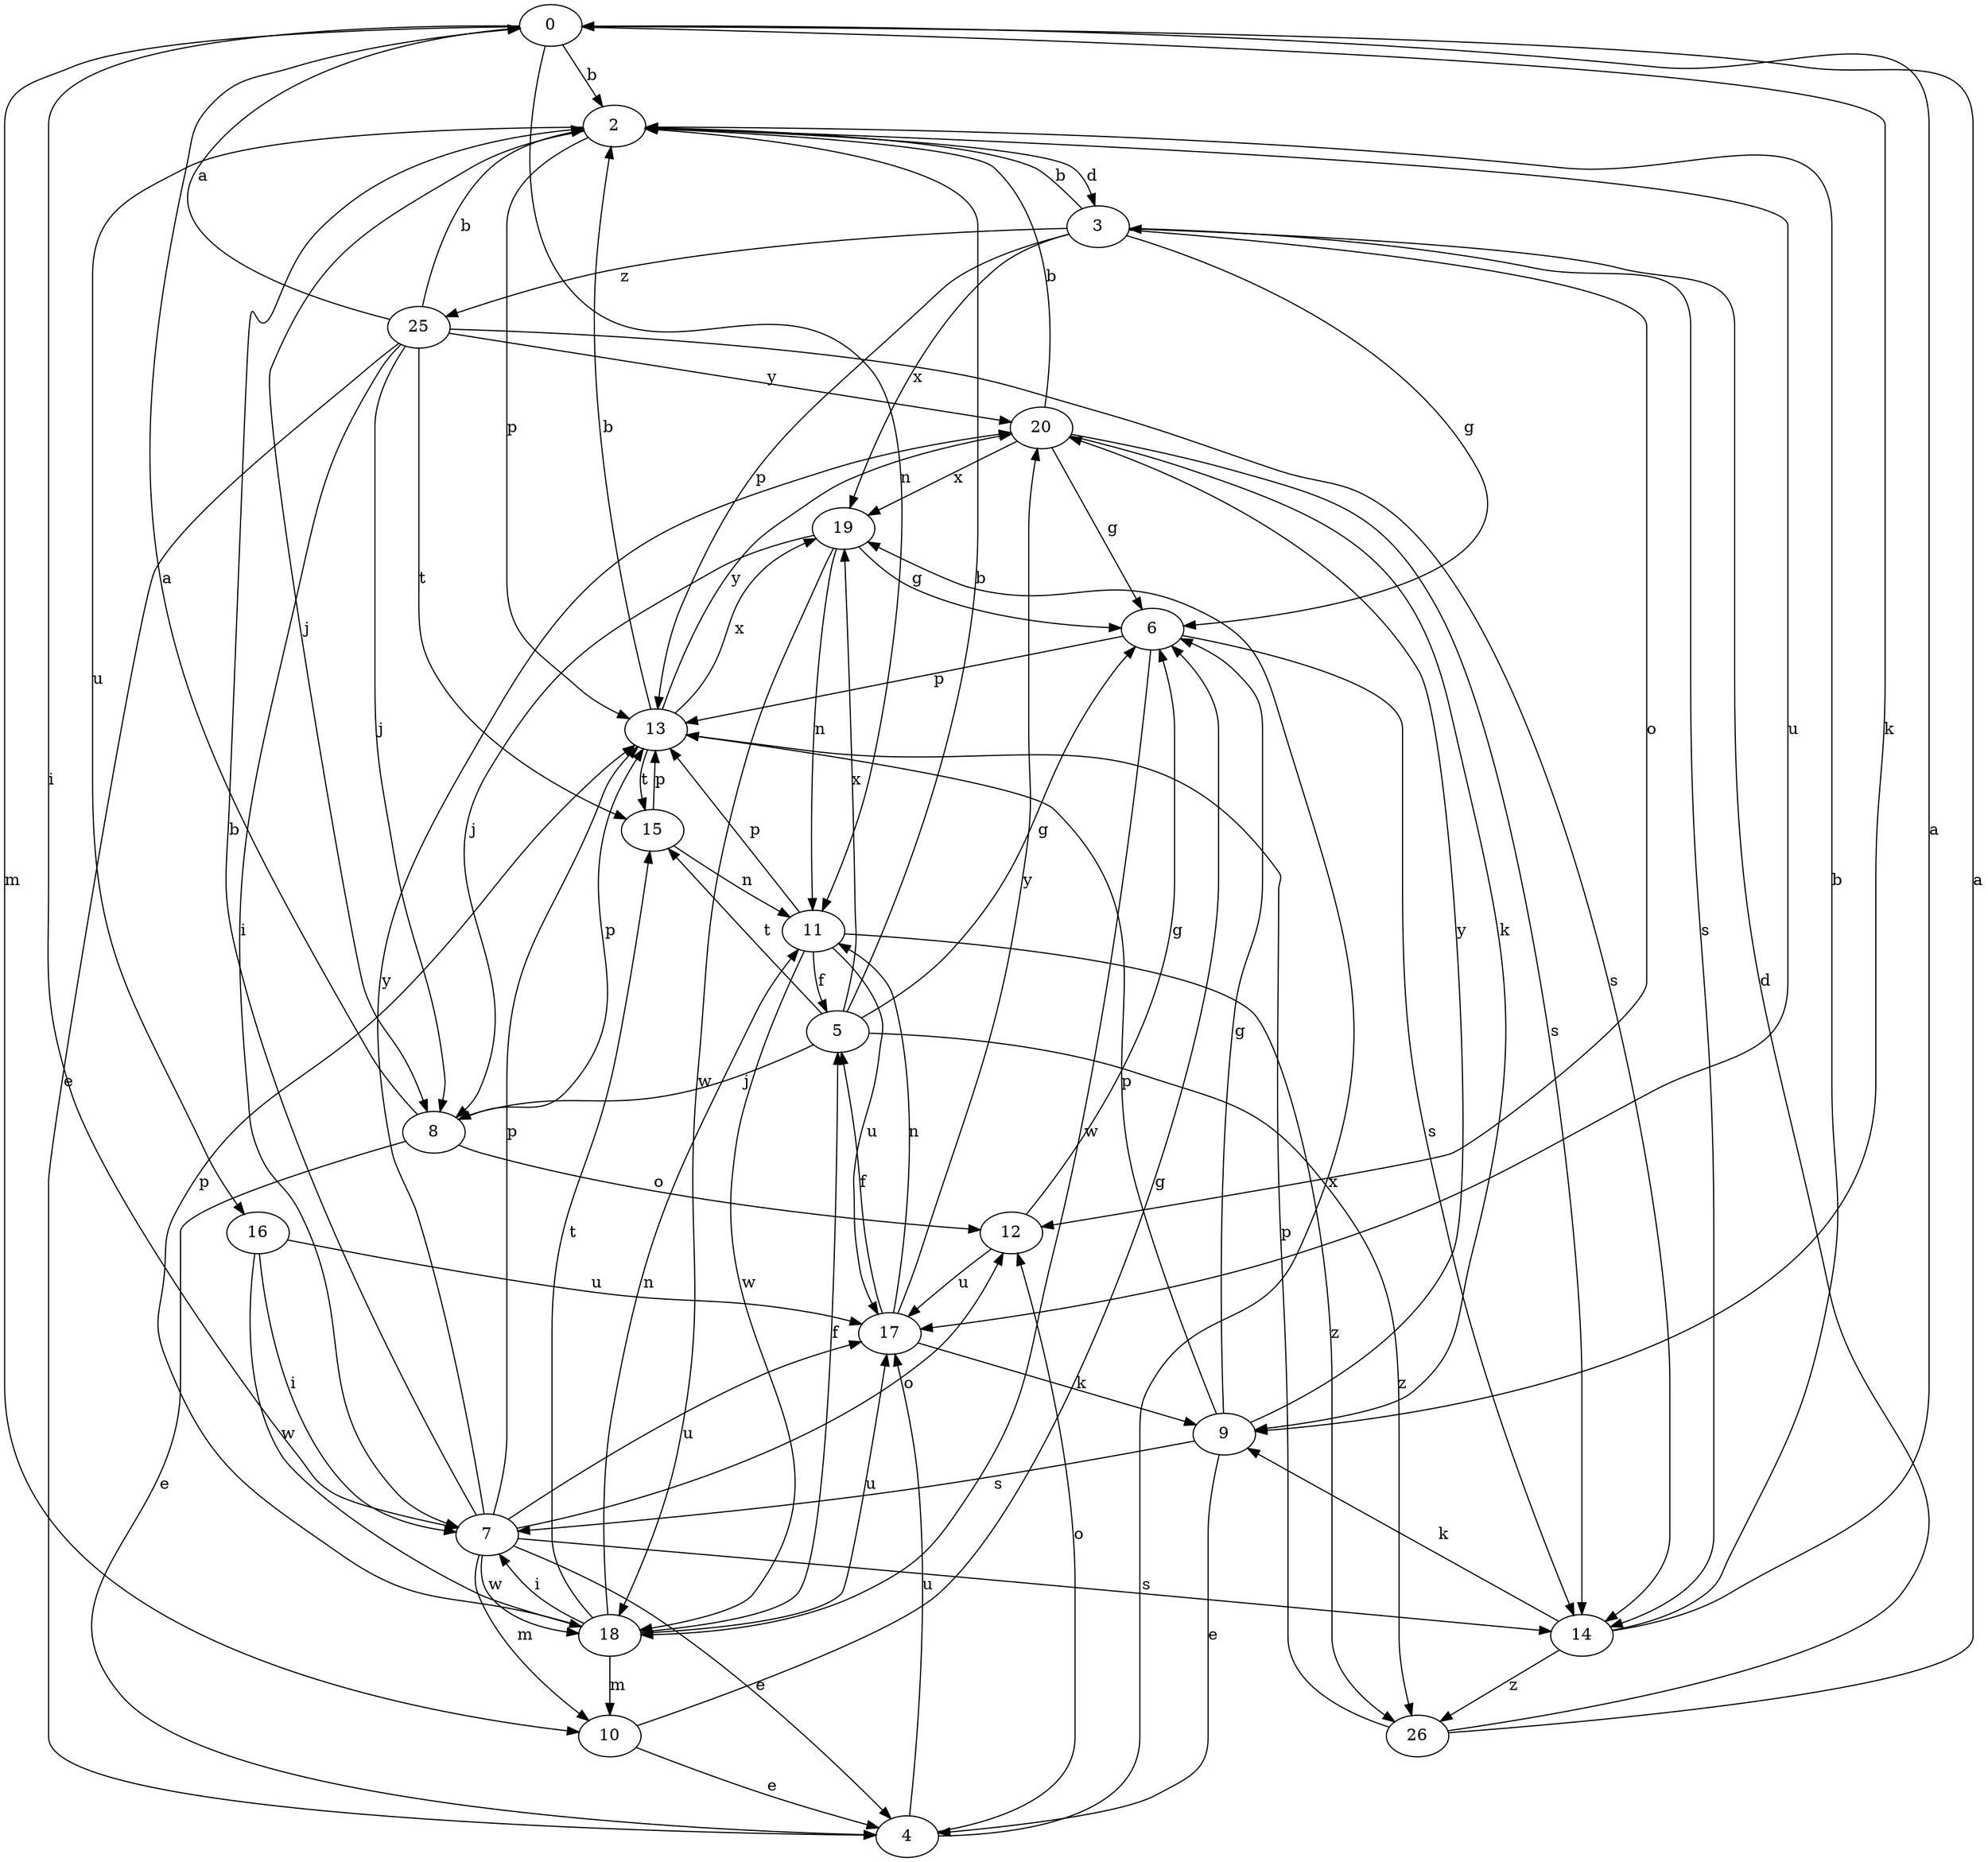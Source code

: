 strict digraph  {
0;
2;
3;
4;
5;
6;
7;
8;
9;
10;
11;
12;
13;
14;
15;
16;
17;
18;
19;
20;
25;
26;
0 -> 2  [label=b];
0 -> 7  [label=i];
0 -> 9  [label=k];
0 -> 10  [label=m];
0 -> 11  [label=n];
2 -> 3  [label=d];
2 -> 8  [label=j];
2 -> 13  [label=p];
2 -> 16  [label=u];
2 -> 17  [label=u];
3 -> 2  [label=b];
3 -> 6  [label=g];
3 -> 12  [label=o];
3 -> 13  [label=p];
3 -> 14  [label=s];
3 -> 19  [label=x];
3 -> 25  [label=z];
4 -> 12  [label=o];
4 -> 17  [label=u];
4 -> 19  [label=x];
5 -> 2  [label=b];
5 -> 6  [label=g];
5 -> 8  [label=j];
5 -> 15  [label=t];
5 -> 19  [label=x];
5 -> 26  [label=z];
6 -> 13  [label=p];
6 -> 14  [label=s];
6 -> 18  [label=w];
7 -> 2  [label=b];
7 -> 4  [label=e];
7 -> 10  [label=m];
7 -> 12  [label=o];
7 -> 13  [label=p];
7 -> 14  [label=s];
7 -> 17  [label=u];
7 -> 18  [label=w];
7 -> 20  [label=y];
8 -> 0  [label=a];
8 -> 4  [label=e];
8 -> 12  [label=o];
8 -> 13  [label=p];
9 -> 4  [label=e];
9 -> 6  [label=g];
9 -> 7  [label=s];
9 -> 13  [label=p];
9 -> 20  [label=y];
10 -> 4  [label=e];
10 -> 6  [label=g];
11 -> 5  [label=f];
11 -> 13  [label=p];
11 -> 17  [label=u];
11 -> 18  [label=w];
11 -> 26  [label=z];
12 -> 6  [label=g];
12 -> 17  [label=u];
13 -> 2  [label=b];
13 -> 15  [label=t];
13 -> 19  [label=x];
13 -> 20  [label=y];
14 -> 0  [label=a];
14 -> 2  [label=b];
14 -> 9  [label=k];
14 -> 26  [label=z];
15 -> 11  [label=n];
15 -> 13  [label=p];
16 -> 7  [label=i];
16 -> 17  [label=u];
16 -> 18  [label=w];
17 -> 5  [label=f];
17 -> 9  [label=k];
17 -> 11  [label=n];
17 -> 20  [label=y];
18 -> 5  [label=f];
18 -> 7  [label=i];
18 -> 10  [label=m];
18 -> 11  [label=n];
18 -> 13  [label=p];
18 -> 15  [label=t];
18 -> 17  [label=u];
19 -> 6  [label=g];
19 -> 8  [label=j];
19 -> 11  [label=n];
19 -> 18  [label=w];
20 -> 2  [label=b];
20 -> 6  [label=g];
20 -> 9  [label=k];
20 -> 14  [label=s];
20 -> 19  [label=x];
25 -> 0  [label=a];
25 -> 2  [label=b];
25 -> 4  [label=e];
25 -> 7  [label=i];
25 -> 8  [label=j];
25 -> 14  [label=s];
25 -> 15  [label=t];
25 -> 20  [label=y];
26 -> 0  [label=a];
26 -> 3  [label=d];
26 -> 13  [label=p];
}
